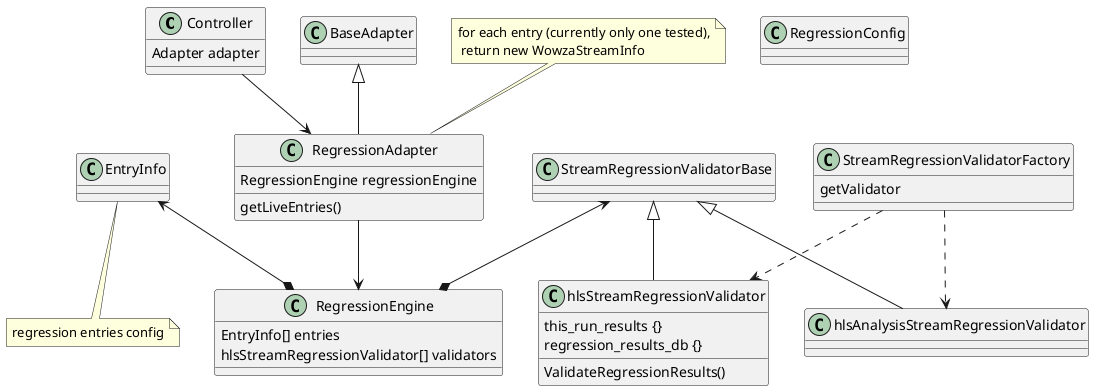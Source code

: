 @startuml


class Controller {
Adapter adapter
}

class BaseAdapter {

}

class RegressionAdapter {
   RegressionEngine regressionEngine
   getLiveEntries()
}
note top: for each entry (currently only one tested),\n return new WowzaStreamInfo

class RegressionEngine {
 EntryInfo[] entries
 hlsStreamRegressionValidator[] validators
}

class EntryInfo {

}
note bottom: regression entries config

class hlsStreamRegressionValidator {
     this_run_results {}
     regression_results_db {}
     ValidateRegressionResults()
}

class RegressionConfig {

}

class StreamRegressionValidatorFactory {
    getValidator
}

class StreamRegressionValidatorBase {

}

class  hlsAnalysisStreamRegressionValidator {

}

Controller --> RegressionAdapter
BaseAdapter <|-- RegressionAdapter
RegressionAdapter --> RegressionEngine
StreamRegressionValidatorBase <|-- hlsStreamRegressionValidator
StreamRegressionValidatorBase <|-- hlsAnalysisStreamRegressionValidator
EntryInfo <--* RegressionEngine
StreamRegressionValidatorBase <--* RegressionEngine
StreamRegressionValidatorFactory ..> hlsStreamRegressionValidator
StreamRegressionValidatorFactory ..> hlsAnalysisStreamRegressionValidator


@enduml